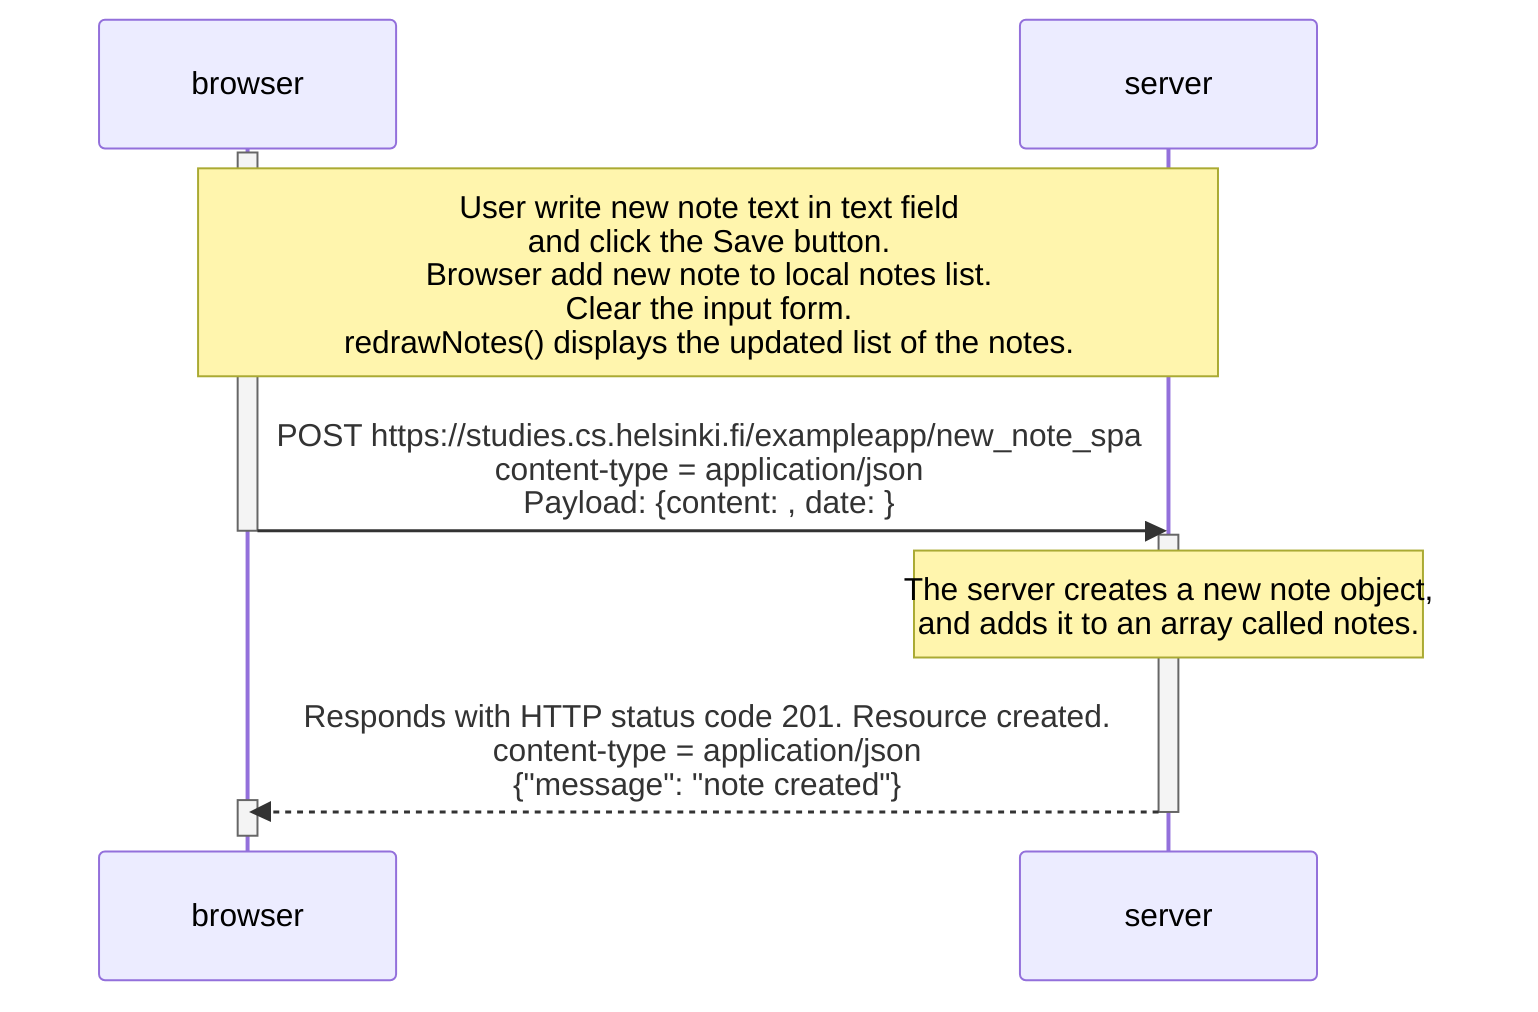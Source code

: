 sequenceDiagram
    participant browser
    participant server
    activate browser
    Note over browser, server: User write new note text in text field<br>and click the Save button.<br>Browser add new note to local notes list.<br>Clear the input form.<br>redrawNotes() displays the updated list of the notes.
    browser->>server: POST https://studies.cs.helsinki.fi/exampleapp/new_note_spa<br>content-type = application/json<br>Payload: {content: , date: }
    deactivate browser
    activate server
    Note over server: The server creates a new note object,<br>and adds it to an array called notes.
    server-->>browser: Responds with HTTP status code 201. Resource created.<br>content-type = application/json<br>{"message": "note created"}
    deactivate server
	  activate browser
	  deactivate browser